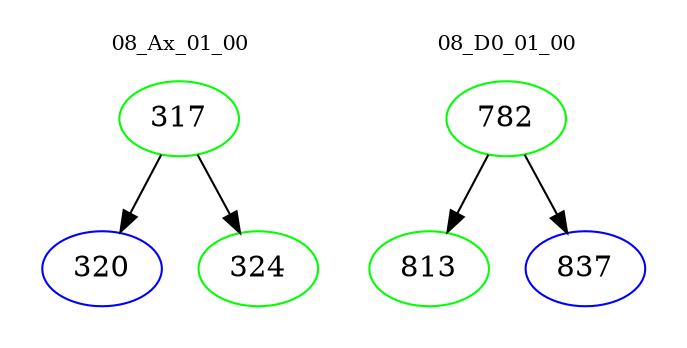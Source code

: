 digraph{
subgraph cluster_0 {
color = white
label = "08_Ax_01_00";
fontsize=10;
T0_317 [label="317", color="green"]
T0_317 -> T0_320 [color="black"]
T0_320 [label="320", color="blue"]
T0_317 -> T0_324 [color="black"]
T0_324 [label="324", color="green"]
}
subgraph cluster_1 {
color = white
label = "08_D0_01_00";
fontsize=10;
T1_782 [label="782", color="green"]
T1_782 -> T1_813 [color="black"]
T1_813 [label="813", color="green"]
T1_782 -> T1_837 [color="black"]
T1_837 [label="837", color="blue"]
}
}
